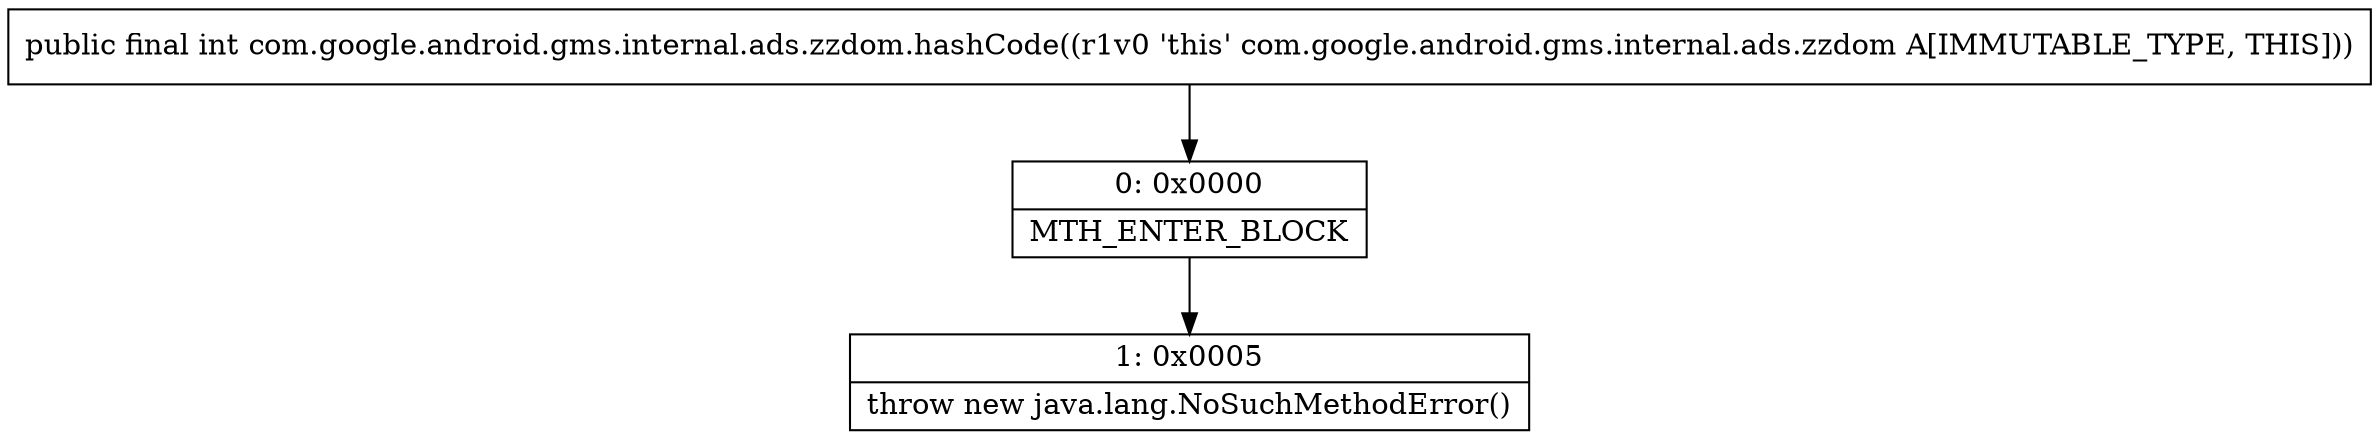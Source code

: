 digraph "CFG forcom.google.android.gms.internal.ads.zzdom.hashCode()I" {
Node_0 [shape=record,label="{0\:\ 0x0000|MTH_ENTER_BLOCK\l}"];
Node_1 [shape=record,label="{1\:\ 0x0005|throw new java.lang.NoSuchMethodError()\l}"];
MethodNode[shape=record,label="{public final int com.google.android.gms.internal.ads.zzdom.hashCode((r1v0 'this' com.google.android.gms.internal.ads.zzdom A[IMMUTABLE_TYPE, THIS])) }"];
MethodNode -> Node_0;
Node_0 -> Node_1;
}


